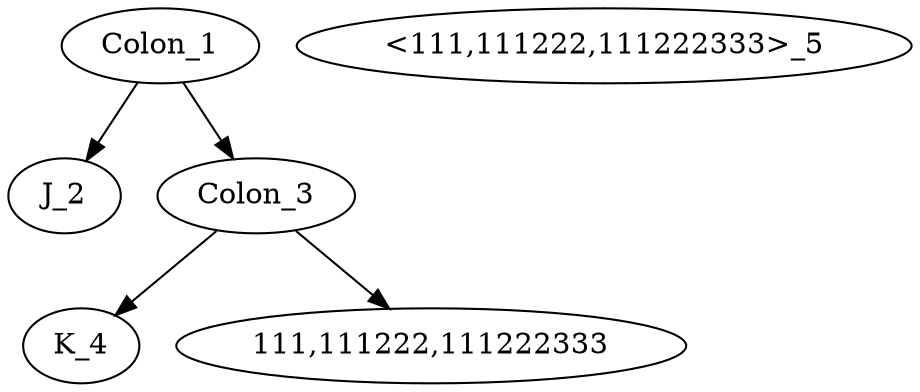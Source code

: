digraph G {
Colon_1 [label="Colon_1"];
Colon_1 -> J_2;
J_2 [label="J_2"];
Colon_1 -> Colon_3;
Colon_3 [label="Colon_3"];
Colon_3 -> K_4;
K_4 [label="K_4"];
Colon_3 -> <111,111222,111222333>_5;
<111,111222,111222333>_5 [label="<111,111222,111222333>_5"];
}
